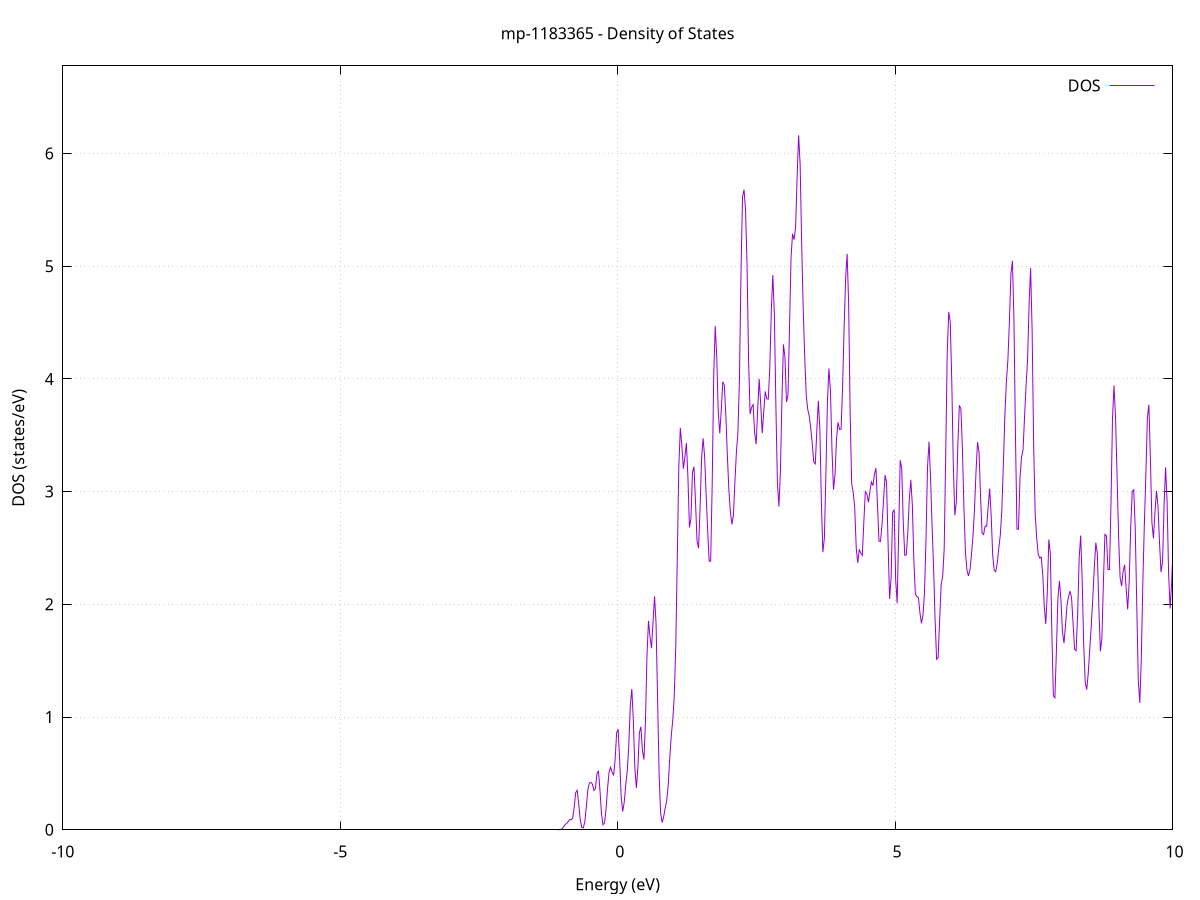 set title 'mp-1183365 - Density of States'
set xlabel 'Energy (eV)'
set ylabel 'DOS (states/eV)'
set grid
set xrange [-10:10]
set yrange [0:6.777]
set xzeroaxis lt -1
set terminal png size 800,600
set output 'mp-1183365_dos_gnuplot.png'
plot '-' using 1:2 with lines title 'DOS'
-40.712200 0.000000
-40.684900 0.000000
-40.657500 0.000000
-40.630200 0.000000
-40.602900 0.000000
-40.575600 0.000000
-40.548200 0.000000
-40.520900 0.000000
-40.493600 0.000000
-40.466200 0.000000
-40.438900 0.000000
-40.411600 0.000000
-40.384200 0.000000
-40.356900 0.000000
-40.329600 0.000000
-40.302300 0.000000
-40.274900 0.000000
-40.247600 0.000000
-40.220300 0.000000
-40.192900 0.000000
-40.165600 0.000000
-40.138300 0.000000
-40.110900 0.000000
-40.083600 0.000000
-40.056300 0.000000
-40.029000 0.000000
-40.001600 0.000000
-39.974300 0.000000
-39.947000 0.000000
-39.919600 0.000000
-39.892300 0.000000
-39.865000 0.000000
-39.837600 0.000000
-39.810300 0.000000
-39.783000 0.000000
-39.755700 0.000000
-39.728300 0.000000
-39.701000 0.000000
-39.673700 0.000000
-39.646300 0.000000
-39.619000 0.000000
-39.591700 0.000000
-39.564300 0.000000
-39.537000 0.000000
-39.509700 0.000000
-39.482400 0.000000
-39.455000 0.000000
-39.427700 0.000000
-39.400400 0.000000
-39.373000 0.000000
-39.345700 0.000000
-39.318400 0.000000
-39.291000 0.000000
-39.263700 0.000000
-39.236400 0.000000
-39.209100 0.000000
-39.181700 0.000000
-39.154400 0.000000
-39.127100 0.000000
-39.099700 0.000000
-39.072400 0.000000
-39.045100 0.000000
-39.017700 0.000000
-38.990400 0.000000
-38.963100 0.000000
-38.935800 0.000000
-38.908400 0.000000
-38.881100 0.000000
-38.853800 0.000000
-38.826400 0.000000
-38.799100 0.000000
-38.771800 0.000000
-38.744500 0.000000
-38.717100 0.000000
-38.689800 0.000000
-38.662500 0.000000
-38.635100 0.000000
-38.607800 0.000000
-38.580500 0.000000
-38.553100 0.000000
-38.525800 0.000000
-38.498500 0.000000
-38.471200 0.000000
-38.443800 0.000000
-38.416500 0.000000
-38.389200 0.000100
-38.361800 0.002600
-38.334500 0.043200
-38.307200 0.402100
-38.279800 2.110300
-38.252500 6.256400
-38.225200 10.495600
-38.197900 9.971900
-38.170500 5.365300
-38.143200 1.633100
-38.115900 0.280700
-38.088500 0.027200
-38.061200 0.001500
-38.033900 0.000000
-38.006500 0.000000
-37.979200 0.000000
-37.951900 0.000000
-37.924600 0.000000
-37.897200 0.000000
-37.869900 0.000000
-37.842600 0.000000
-37.815200 0.000000
-37.787900 0.000000
-37.760600 0.000000
-37.733200 0.000000
-37.705900 0.000000
-37.678600 0.000000
-37.651300 0.000000
-37.623900 0.000000
-37.596600 0.000000
-37.569300 0.000000
-37.541900 0.000000
-37.514600 0.000000
-37.487300 0.000000
-37.459900 0.000000
-37.432600 0.000000
-37.405300 0.000000
-37.378000 0.000000
-37.350600 0.000000
-37.323300 0.000000
-37.296000 0.000000
-37.268600 0.000000
-37.241300 0.000000
-37.214000 0.000000
-37.186600 0.000000
-37.159300 0.000000
-37.132000 0.000000
-37.104700 0.000000
-37.077300 0.000000
-37.050000 0.000000
-37.022700 0.000000
-36.995300 0.000000
-36.968000 0.000000
-36.940700 0.000000
-36.913400 0.000000
-36.886000 0.000000
-36.858700 0.000000
-36.831400 0.000000
-36.804000 0.000000
-36.776700 0.000000
-36.749400 0.000000
-36.722000 0.000000
-36.694700 0.000000
-36.667400 0.000000
-36.640100 0.000000
-36.612700 0.000000
-36.585400 0.000000
-36.558100 0.000000
-36.530700 0.000000
-36.503400 0.000000
-36.476100 0.000000
-36.448700 0.000000
-36.421400 0.000000
-36.394100 0.000000
-36.366800 0.000000
-36.339400 0.000000
-36.312100 0.000000
-36.284800 0.000000
-36.257400 0.000000
-36.230100 0.000000
-36.202800 0.000000
-36.175400 0.000000
-36.148100 0.000000
-36.120800 0.000000
-36.093500 0.000000
-36.066100 0.000000
-36.038800 0.000000
-36.011500 0.000000
-35.984100 0.000000
-35.956800 0.000000
-35.929500 0.000000
-35.902100 0.000000
-35.874800 0.000000
-35.847500 0.000000
-35.820200 0.000000
-35.792800 0.000000
-35.765500 0.000000
-35.738200 0.000000
-35.710800 0.000000
-35.683500 0.000000
-35.656200 0.000000
-35.628800 0.000000
-35.601500 0.000000
-35.574200 0.000000
-35.546900 0.000000
-35.519500 0.000000
-35.492200 0.000000
-35.464900 0.000000
-35.437500 0.000000
-35.410200 0.000000
-35.382900 0.000000
-35.355500 0.000000
-35.328200 0.000000
-35.300900 0.000000
-35.273600 0.000000
-35.246200 0.000000
-35.218900 0.000000
-35.191600 0.000000
-35.164200 0.000000
-35.136900 0.000000
-35.109600 0.000000
-35.082300 0.000000
-35.054900 0.000000
-35.027600 0.000000
-35.000300 0.000000
-34.972900 0.000000
-34.945600 0.000000
-34.918300 0.000000
-34.890900 0.000000
-34.863600 0.000000
-34.836300 0.000000
-34.809000 0.000000
-34.781600 0.000000
-34.754300 0.000000
-34.727000 0.000000
-34.699600 0.000000
-34.672300 0.000000
-34.645000 0.000000
-34.617600 0.000000
-34.590300 0.000000
-34.563000 0.000000
-34.535700 0.000000
-34.508300 0.000000
-34.481000 0.000000
-34.453700 0.000000
-34.426300 0.000000
-34.399000 0.000000
-34.371700 0.000000
-34.344300 0.000000
-34.317000 0.000000
-34.289700 0.000000
-34.262400 0.000000
-34.235000 0.000000
-34.207700 0.000000
-34.180400 0.000000
-34.153000 0.000000
-34.125700 0.000000
-34.098400 0.000000
-34.071000 0.000000
-34.043700 0.000000
-34.016400 0.000000
-33.989100 0.000000
-33.961700 0.000000
-33.934400 0.000000
-33.907100 0.000000
-33.879700 0.000000
-33.852400 0.000000
-33.825100 0.000000
-33.797700 0.000000
-33.770400 0.000000
-33.743100 0.000000
-33.715800 0.000000
-33.688400 0.000000
-33.661100 0.000000
-33.633800 0.000000
-33.606400 0.000000
-33.579100 0.000000
-33.551800 0.000000
-33.524400 0.000000
-33.497100 0.000000
-33.469800 0.000000
-33.442500 0.000000
-33.415100 0.000000
-33.387800 0.000000
-33.360500 0.000000
-33.333100 0.000000
-33.305800 0.000000
-33.278500 0.000000
-33.251200 0.000000
-33.223800 0.000000
-33.196500 0.000000
-33.169200 0.000000
-33.141800 0.000000
-33.114500 0.000000
-33.087200 0.000000
-33.059800 0.000000
-33.032500 0.000000
-33.005200 0.000000
-32.977900 0.000000
-32.950500 0.000000
-32.923200 0.000000
-32.895900 0.000000
-32.868500 0.000000
-32.841200 0.000000
-32.813900 0.000000
-32.786500 0.000000
-32.759200 0.000000
-32.731900 0.000000
-32.704600 0.000000
-32.677200 0.000000
-32.649900 0.000000
-32.622600 0.000000
-32.595200 0.000000
-32.567900 0.000000
-32.540600 0.000000
-32.513200 0.000000
-32.485900 0.000000
-32.458600 0.000000
-32.431300 0.000000
-32.403900 0.000000
-32.376600 0.000000
-32.349300 0.000000
-32.321900 0.000000
-32.294600 0.000000
-32.267300 0.000000
-32.239900 0.000000
-32.212600 0.000000
-32.185300 0.000000
-32.158000 0.000000
-32.130600 0.000000
-32.103300 0.000000
-32.076000 0.000000
-32.048600 0.000000
-32.021300 0.000000
-31.994000 0.000000
-31.966600 0.000000
-31.939300 0.000000
-31.912000 0.000000
-31.884700 0.000000
-31.857300 0.000000
-31.830000 0.000000
-31.802700 0.000000
-31.775300 0.000000
-31.748000 0.000000
-31.720700 0.000000
-31.693300 0.000000
-31.666000 0.000000
-31.638700 0.000000
-31.611400 0.000000
-31.584000 0.000000
-31.556700 0.000000
-31.529400 0.000000
-31.502000 0.000000
-31.474700 0.000000
-31.447400 0.000000
-31.420000 0.000000
-31.392700 0.000000
-31.365400 0.000000
-31.338100 0.000000
-31.310700 0.000000
-31.283400 0.000000
-31.256100 0.000000
-31.228700 0.000000
-31.201400 0.000000
-31.174100 0.000000
-31.146800 0.000000
-31.119400 0.000000
-31.092100 0.000000
-31.064800 0.000000
-31.037400 0.000000
-31.010100 0.000000
-30.982800 0.000000
-30.955400 0.000000
-30.928100 0.000000
-30.900800 0.000000
-30.873500 0.000000
-30.846100 0.000000
-30.818800 0.000000
-30.791500 0.000000
-30.764100 0.000000
-30.736800 0.000000
-30.709500 0.000000
-30.682100 0.000000
-30.654800 0.000000
-30.627500 0.000000
-30.600200 0.000000
-30.572800 0.000000
-30.545500 0.000000
-30.518200 0.000000
-30.490800 0.000000
-30.463500 0.000000
-30.436200 0.000000
-30.408800 0.000000
-30.381500 0.000000
-30.354200 0.000000
-30.326900 0.000000
-30.299500 0.000000
-30.272200 0.000000
-30.244900 0.000000
-30.217500 0.000000
-30.190200 0.000000
-30.162900 0.000000
-30.135500 0.000000
-30.108200 0.000000
-30.080900 0.000000
-30.053600 0.000000
-30.026200 0.000000
-29.998900 0.000000
-29.971600 0.000000
-29.944200 0.000000
-29.916900 0.000000
-29.889600 0.000000
-29.862200 0.000000
-29.834900 0.000000
-29.807600 0.000000
-29.780300 0.000000
-29.752900 0.000000
-29.725600 0.000000
-29.698300 0.000000
-29.670900 0.000000
-29.643600 0.000000
-29.616300 0.000000
-29.588900 0.000000
-29.561600 0.000000
-29.534300 0.000000
-29.507000 0.000000
-29.479600 0.000000
-29.452300 0.000000
-29.425000 0.000000
-29.397600 0.000000
-29.370300 0.000000
-29.343000 0.000000
-29.315700 0.000000
-29.288300 0.000000
-29.261000 0.000000
-29.233700 0.000000
-29.206300 0.000000
-29.179000 0.000000
-29.151700 0.000000
-29.124300 0.000000
-29.097000 0.000000
-29.069700 0.000000
-29.042400 0.000000
-29.015000 0.000000
-28.987700 0.000000
-28.960400 0.000000
-28.933000 0.000000
-28.905700 0.000000
-28.878400 0.000000
-28.851000 0.000000
-28.823700 0.000000
-28.796400 0.000000
-28.769100 0.000000
-28.741700 0.000000
-28.714400 0.000000
-28.687100 0.000000
-28.659700 0.000000
-28.632400 0.000000
-28.605100 0.000000
-28.577700 0.000000
-28.550400 0.000000
-28.523100 0.000000
-28.495800 0.000000
-28.468400 0.000000
-28.441100 0.000000
-28.413800 0.000000
-28.386400 0.000000
-28.359100 0.000000
-28.331800 0.000000
-28.304400 0.000000
-28.277100 0.000000
-28.249800 0.000000
-28.222500 0.000000
-28.195100 0.000000
-28.167800 0.000000
-28.140500 0.000000
-28.113100 0.000000
-28.085800 0.000000
-28.058500 0.000000
-28.031100 0.000000
-28.003800 0.000000
-27.976500 0.000000
-27.949200 0.000000
-27.921800 0.000000
-27.894500 0.000000
-27.867200 0.000000
-27.839800 0.000000
-27.812500 0.000000
-27.785200 0.000000
-27.757800 0.000000
-27.730500 0.000000
-27.703200 0.000000
-27.675900 0.000000
-27.648500 0.000000
-27.621200 0.000000
-27.593900 0.000000
-27.566500 0.000000
-27.539200 0.000000
-27.511900 0.000000
-27.484600 0.000000
-27.457200 0.000000
-27.429900 0.000000
-27.402600 0.000000
-27.375200 0.000000
-27.347900 0.000000
-27.320600 0.000000
-27.293200 0.000000
-27.265900 0.000000
-27.238600 0.000000
-27.211300 0.000000
-27.183900 0.000000
-27.156600 0.000000
-27.129300 0.000000
-27.101900 0.000000
-27.074600 0.000000
-27.047300 0.000000
-27.019900 0.000000
-26.992600 0.000000
-26.965300 0.000000
-26.938000 0.000000
-26.910600 0.000000
-26.883300 0.000000
-26.856000 0.000000
-26.828600 0.000000
-26.801300 0.000000
-26.774000 0.000000
-26.746600 0.000000
-26.719300 0.000000
-26.692000 0.000000
-26.664700 0.000000
-26.637300 0.000000
-26.610000 0.000000
-26.582700 0.000000
-26.555300 0.000000
-26.528000 0.000000
-26.500700 0.000000
-26.473300 0.000100
-26.446000 0.002200
-26.418700 0.033300
-26.391400 0.304300
-26.364000 1.693500
-26.336700 5.918300
-26.309400 13.705600
-26.282000 22.434500
-26.254700 26.667200
-26.227400 22.113300
-26.200000 11.963100
-26.172700 4.015700
-26.145400 0.813600
-26.118100 0.098000
-26.090700 0.007000
-26.063400 0.000300
-26.036100 0.000000
-26.008700 0.000000
-25.981400 0.000000
-25.954100 0.000000
-25.926700 0.000000
-25.899400 0.000000
-25.872100 0.000000
-25.844800 0.000000
-25.817400 0.000000
-25.790100 0.000000
-25.762800 0.000000
-25.735400 0.000000
-25.708100 0.000000
-25.680800 0.000000
-25.653500 0.000000
-25.626100 0.000000
-25.598800 0.000000
-25.571500 0.000000
-25.544100 0.000000
-25.516800 0.000000
-25.489500 0.000000
-25.462100 0.000000
-25.434800 0.000000
-25.407500 0.000000
-25.380200 0.000000
-25.352800 0.000000
-25.325500 0.000000
-25.298200 0.000000
-25.270800 0.000000
-25.243500 0.000000
-25.216200 0.000000
-25.188800 0.000000
-25.161500 0.000000
-25.134200 0.000000
-25.106900 0.000000
-25.079500 0.000000
-25.052200 0.000000
-25.024900 0.000000
-24.997500 0.000000
-24.970200 0.000000
-24.942900 0.000000
-24.915500 0.000000
-24.888200 0.000000
-24.860900 0.000000
-24.833600 0.000000
-24.806200 0.000000
-24.778900 0.000000
-24.751600 0.000000
-24.724200 0.000000
-24.696900 0.000000
-24.669600 0.000000
-24.642200 0.000000
-24.614900 0.000000
-24.587600 0.000000
-24.560300 0.000000
-24.532900 0.000000
-24.505600 0.000000
-24.478300 0.000000
-24.450900 0.000000
-24.423600 0.000000
-24.396300 0.000000
-24.368900 0.000000
-24.341600 0.000000
-24.314300 0.000000
-24.287000 0.000000
-24.259600 0.000000
-24.232300 0.000000
-24.205000 0.000000
-24.177600 0.000000
-24.150300 0.000000
-24.123000 0.000000
-24.095600 0.000000
-24.068300 0.000000
-24.041000 0.000000
-24.013700 0.000000
-23.986300 0.000000
-23.959000 0.000000
-23.931700 0.000000
-23.904300 0.000000
-23.877000 0.000000
-23.849700 0.000000
-23.822400 0.000000
-23.795000 0.000000
-23.767700 0.000000
-23.740400 0.000000
-23.713000 0.000000
-23.685700 0.000000
-23.658400 0.000000
-23.631000 0.000000
-23.603700 0.000000
-23.576400 0.000000
-23.549100 0.000000
-23.521700 0.000000
-23.494400 0.000000
-23.467100 0.000000
-23.439700 0.000000
-23.412400 0.000000
-23.385100 0.000000
-23.357700 0.000000
-23.330400 0.000000
-23.303100 0.000000
-23.275800 0.000000
-23.248400 0.000000
-23.221100 0.000000
-23.193800 0.000000
-23.166400 0.000000
-23.139100 0.000000
-23.111800 0.000000
-23.084400 0.000000
-23.057100 0.000000
-23.029800 0.000000
-23.002500 0.000000
-22.975100 0.000000
-22.947800 0.000000
-22.920500 0.000000
-22.893100 0.000000
-22.865800 0.000000
-22.838500 0.000000
-22.811100 0.000000
-22.783800 0.000000
-22.756500 0.000000
-22.729200 0.000000
-22.701800 0.000000
-22.674500 0.000000
-22.647200 0.000000
-22.619800 0.000000
-22.592500 0.000000
-22.565200 0.000000
-22.537800 0.000000
-22.510500 0.000000
-22.483200 0.000000
-22.455900 0.000000
-22.428500 0.000000
-22.401200 0.000000
-22.373900 0.000000
-22.346500 0.000000
-22.319200 0.000000
-22.291900 0.000000
-22.264500 0.000000
-22.237200 0.000000
-22.209900 0.000000
-22.182600 0.000000
-22.155200 0.000000
-22.127900 0.000000
-22.100600 0.000000
-22.073200 0.000000
-22.045900 0.000000
-22.018600 0.000000
-21.991300 0.000000
-21.963900 0.000000
-21.936600 0.000000
-21.909300 0.000000
-21.881900 0.000000
-21.854600 0.000000
-21.827300 0.000000
-21.799900 0.000000
-21.772600 0.000000
-21.745300 0.000000
-21.718000 0.000000
-21.690600 0.000000
-21.663300 0.000000
-21.636000 0.000000
-21.608600 0.000000
-21.581300 0.000000
-21.554000 0.000000
-21.526600 0.000000
-21.499300 0.000000
-21.472000 0.000000
-21.444700 0.000000
-21.417300 0.000000
-21.390000 0.000000
-21.362700 0.000000
-21.335300 0.000000
-21.308000 0.000000
-21.280700 0.000000
-21.253300 0.000000
-21.226000 0.000000
-21.198700 0.000000
-21.171400 0.000000
-21.144000 0.000000
-21.116700 0.000000
-21.089400 0.000000
-21.062000 0.000000
-21.034700 0.000000
-21.007400 0.000000
-20.980000 0.000000
-20.952700 0.000000
-20.925400 0.000000
-20.898100 0.000000
-20.870700 0.000000
-20.843400 0.000000
-20.816100 0.000000
-20.788700 0.000000
-20.761400 0.000000
-20.734100 0.000000
-20.706700 0.000000
-20.679400 0.000000
-20.652100 0.000000
-20.624800 0.000000
-20.597400 0.000000
-20.570100 0.000000
-20.542800 0.000000
-20.515400 0.000000
-20.488100 0.000000
-20.460800 0.000000
-20.433400 0.000000
-20.406100 0.000000
-20.378800 0.000000
-20.351500 0.000000
-20.324100 0.000000
-20.296800 0.000000
-20.269500 0.000000
-20.242100 0.000000
-20.214800 0.000000
-20.187500 0.000000
-20.160100 0.000000
-20.132800 0.000000
-20.105500 0.000000
-20.078200 0.000000
-20.050800 0.000000
-20.023500 0.000000
-19.996200 0.000000
-19.968800 0.000000
-19.941500 0.000000
-19.914200 0.000000
-19.886900 0.000000
-19.859500 0.000000
-19.832200 0.000000
-19.804900 0.000000
-19.777500 0.000000
-19.750200 0.000000
-19.722900 0.000000
-19.695500 0.000000
-19.668200 0.000000
-19.640900 0.000000
-19.613600 0.000000
-19.586200 0.000000
-19.558900 0.000000
-19.531600 0.000000
-19.504200 0.000000
-19.476900 0.000000
-19.449600 0.000000
-19.422200 0.000000
-19.394900 0.000000
-19.367600 0.000000
-19.340300 0.000000
-19.312900 0.000000
-19.285600 0.000000
-19.258300 0.000000
-19.230900 0.000000
-19.203600 0.000000
-19.176300 0.000000
-19.148900 0.000000
-19.121600 0.000000
-19.094300 0.000000
-19.067000 0.000000
-19.039600 0.000000
-19.012300 0.000000
-18.985000 0.000000
-18.957600 0.000000
-18.930300 0.000000
-18.903000 0.000000
-18.875600 0.000000
-18.848300 0.000000
-18.821000 0.000000
-18.793700 0.000000
-18.766300 0.000000
-18.739000 0.000000
-18.711700 0.000800
-18.684300 0.020400
-18.657000 0.280300
-18.629700 2.172200
-18.602300 9.499900
-18.575000 23.499200
-18.547700 32.925800
-18.520400 26.146900
-18.493000 11.763400
-18.465700 2.994300
-18.438400 0.430400
-18.411000 0.034800
-18.383700 0.001600
-18.356400 0.000000
-18.329000 0.000000
-18.301700 0.000000
-18.274400 0.000000
-18.247100 0.000000
-18.219700 0.000000
-18.192400 0.000000
-18.165100 0.000000
-18.137700 0.000000
-18.110400 0.000000
-18.083100 0.000000
-18.055800 0.000000
-18.028400 0.000000
-18.001100 0.000000
-17.973800 0.000000
-17.946400 0.000000
-17.919100 0.000000
-17.891800 0.000000
-17.864400 0.000000
-17.837100 0.000000
-17.809800 0.000000
-17.782500 0.000000
-17.755100 0.000000
-17.727800 0.000000
-17.700500 0.000000
-17.673100 0.000000
-17.645800 0.000000
-17.618500 0.000000
-17.591100 0.000000
-17.563800 0.000000
-17.536500 0.000000
-17.509200 0.000000
-17.481800 0.000000
-17.454500 0.000000
-17.427200 0.000000
-17.399800 0.000000
-17.372500 0.000000
-17.345200 0.000000
-17.317800 0.000000
-17.290500 0.000000
-17.263200 0.000000
-17.235900 0.000000
-17.208500 0.000000
-17.181200 0.000000
-17.153900 0.000000
-17.126500 0.000000
-17.099200 0.000000
-17.071900 0.000000
-17.044500 0.000000
-17.017200 0.000000
-16.989900 0.000000
-16.962600 0.000000
-16.935200 0.000000
-16.907900 0.000000
-16.880600 0.000000
-16.853200 0.000000
-16.825900 0.000000
-16.798600 0.000000
-16.771200 0.000000
-16.743900 0.000000
-16.716600 0.000000
-16.689300 0.000000
-16.661900 0.000000
-16.634600 0.000000
-16.607300 0.000000
-16.579900 0.000000
-16.552600 0.000000
-16.525300 0.000000
-16.497900 0.000000
-16.470600 0.000000
-16.443300 0.000000
-16.416000 0.000000
-16.388600 0.000000
-16.361300 0.000000
-16.334000 0.000000
-16.306600 0.000000
-16.279300 0.000000
-16.252000 0.000000
-16.224700 0.000000
-16.197300 0.000000
-16.170000 0.000000
-16.142700 0.000000
-16.115300 0.000000
-16.088000 0.000000
-16.060700 0.000000
-16.033300 0.000000
-16.006000 0.000000
-15.978700 0.000000
-15.951400 0.000000
-15.924000 0.000000
-15.896700 0.000000
-15.869400 0.000000
-15.842000 0.000000
-15.814700 0.000000
-15.787400 0.000000
-15.760000 0.000000
-15.732700 0.000000
-15.705400 0.000000
-15.678100 0.000000
-15.650700 0.000000
-15.623400 0.000000
-15.596100 0.000000
-15.568700 0.000000
-15.541400 0.000000
-15.514100 0.000000
-15.486700 0.000000
-15.459400 0.000000
-15.432100 0.000000
-15.404800 0.000000
-15.377400 0.000000
-15.350100 0.000000
-15.322800 0.000000
-15.295400 0.000000
-15.268100 0.000000
-15.240800 0.000000
-15.213400 0.000000
-15.186100 0.000000
-15.158800 0.000000
-15.131500 0.000000
-15.104100 0.000000
-15.076800 0.000000
-15.049500 0.000000
-15.022100 0.000000
-14.994800 0.000000
-14.967500 0.000000
-14.940100 0.000000
-14.912800 0.000000
-14.885500 0.000000
-14.858200 0.000000
-14.830800 0.000000
-14.803500 0.000000
-14.776200 0.000000
-14.748800 0.000000
-14.721500 0.000000
-14.694200 0.000000
-14.666800 0.000000
-14.639500 0.000000
-14.612200 0.000000
-14.584900 0.000000
-14.557500 0.000000
-14.530200 0.000000
-14.502900 0.000000
-14.475500 0.000000
-14.448200 0.000000
-14.420900 0.000000
-14.393600 0.000000
-14.366200 0.000000
-14.338900 0.000000
-14.311600 0.000000
-14.284200 0.000000
-14.256900 0.000000
-14.229600 0.000000
-14.202200 0.000000
-14.174900 0.000000
-14.147600 0.000000
-14.120300 0.000000
-14.092900 0.000000
-14.065600 0.000000
-14.038300 0.000000
-14.010900 0.000000
-13.983600 0.000000
-13.956300 0.000000
-13.928900 0.000000
-13.901600 0.000000
-13.874300 0.000000
-13.847000 0.000000
-13.819600 0.000000
-13.792300 0.000000
-13.765000 0.000000
-13.737600 0.000000
-13.710300 0.000000
-13.683000 0.000000
-13.655600 0.000000
-13.628300 0.000000
-13.601000 0.000000
-13.573700 0.000000
-13.546300 0.000000
-13.519000 0.000000
-13.491700 0.000000
-13.464300 0.000000
-13.437000 0.000000
-13.409700 0.000000
-13.382300 0.000000
-13.355000 0.000000
-13.327700 0.000000
-13.300400 0.000000
-13.273000 0.000000
-13.245700 0.000000
-13.218400 0.000000
-13.191000 0.000000
-13.163700 0.000000
-13.136400 0.000000
-13.109000 0.000000
-13.081700 0.000000
-13.054400 0.000000
-13.027100 0.000000
-12.999700 0.000000
-12.972400 0.000000
-12.945100 0.000000
-12.917700 0.000000
-12.890400 0.000000
-12.863100 0.000000
-12.835700 0.000000
-12.808400 0.000000
-12.781100 0.000000
-12.753800 0.000000
-12.726400 0.000000
-12.699100 0.000000
-12.671800 0.000000
-12.644400 0.000000
-12.617100 0.000000
-12.589800 0.000000
-12.562500 0.000000
-12.535100 0.000000
-12.507800 0.000000
-12.480500 0.000000
-12.453100 0.000000
-12.425800 0.000000
-12.398500 0.000000
-12.371100 0.000000
-12.343800 0.000000
-12.316500 0.000000
-12.289200 0.000000
-12.261800 0.000000
-12.234500 0.000000
-12.207200 0.000000
-12.179800 0.000000
-12.152500 0.000000
-12.125200 0.000000
-12.097800 0.000700
-12.070500 0.009800
-12.043200 0.076600
-12.015900 0.366900
-11.988500 1.119100
-11.961200 2.345900
-11.933900 3.789300
-11.906500 5.322300
-11.879200 7.014700
-11.851900 8.780500
-11.824500 10.353700
-11.797200 11.740300
-11.769900 13.194200
-11.742600 14.501900
-11.715200 14.471600
-11.687900 12.532600
-11.660600 10.549300
-11.633200 10.432700
-11.605900 11.617000
-11.578600 13.021800
-11.551200 14.447000
-11.523900 15.430800
-11.496600 15.802300
-11.469300 16.422000
-11.441900 17.849200
-11.414600 20.076400
-11.387300 22.507500
-11.359900 22.622900
-11.332600 17.889800
-11.305300 10.096600
-11.277900 3.827600
-11.250600 0.938000
-11.223300 0.144600
-11.196000 0.013700
-11.168600 0.000800
-11.141300 0.000000
-11.114000 0.000000
-11.086600 0.000000
-11.059300 0.000000
-11.032000 0.000000
-11.004600 0.000000
-10.977300 0.000000
-10.950000 0.000000
-10.922700 0.000000
-10.895300 0.000000
-10.868000 0.000000
-10.840700 0.000000
-10.813300 0.000000
-10.786000 0.000000
-10.758700 0.000000
-10.731400 0.000000
-10.704000 0.000000
-10.676700 0.000000
-10.649400 0.000000
-10.622000 0.000000
-10.594700 0.000000
-10.567400 0.000000
-10.540000 0.000000
-10.512700 0.000000
-10.485400 0.000000
-10.458100 0.000000
-10.430700 0.000000
-10.403400 0.000000
-10.376100 0.000000
-10.348700 0.000000
-10.321400 0.000000
-10.294100 0.000000
-10.266700 0.000000
-10.239400 0.000000
-10.212100 0.000000
-10.184800 0.000000
-10.157400 0.000000
-10.130100 0.000000
-10.102800 0.000000
-10.075400 0.000000
-10.048100 0.000000
-10.020800 0.000000
-9.993400 0.000000
-9.966100 0.000000
-9.938800 0.000000
-9.911500 0.000000
-9.884100 0.000000
-9.856800 0.000000
-9.829500 0.000000
-9.802100 0.000000
-9.774800 0.000000
-9.747500 0.000000
-9.720100 0.000000
-9.692800 0.000000
-9.665500 0.000000
-9.638200 0.000000
-9.610800 0.000000
-9.583500 0.000000
-9.556200 0.000000
-9.528800 0.000000
-9.501500 0.000000
-9.474200 0.000000
-9.446800 0.000000
-9.419500 0.000000
-9.392200 0.000000
-9.364900 0.000000
-9.337500 0.000000
-9.310200 0.000000
-9.282900 0.000000
-9.255500 0.000000
-9.228200 0.000000
-9.200900 0.000000
-9.173500 0.000000
-9.146200 0.000000
-9.118900 0.000000
-9.091600 0.000000
-9.064200 0.000000
-9.036900 0.000000
-9.009600 0.000000
-8.982200 0.000000
-8.954900 0.000000
-8.927600 0.000000
-8.900200 0.000000
-8.872900 0.000000
-8.845600 0.000000
-8.818300 0.000000
-8.790900 0.000000
-8.763600 0.000000
-8.736300 0.000000
-8.708900 0.000000
-8.681600 0.000000
-8.654300 0.000000
-8.627000 0.000000
-8.599600 0.000000
-8.572300 0.000000
-8.545000 0.000000
-8.517600 0.000000
-8.490300 0.000000
-8.463000 0.000000
-8.435600 0.000000
-8.408300 0.000000
-8.381000 0.000000
-8.353700 0.000000
-8.326300 0.000000
-8.299000 0.000000
-8.271700 0.000000
-8.244300 0.000000
-8.217000 0.000000
-8.189700 0.000000
-8.162300 0.000000
-8.135000 0.000000
-8.107700 0.000000
-8.080400 0.000000
-8.053000 0.000000
-8.025700 0.000000
-7.998400 0.000000
-7.971000 0.000000
-7.943700 0.000000
-7.916400 0.000000
-7.889000 0.000000
-7.861700 0.000000
-7.834400 0.000000
-7.807100 0.000000
-7.779700 0.000000
-7.752400 0.000000
-7.725100 0.000000
-7.697700 0.000000
-7.670400 0.000000
-7.643100 0.000000
-7.615700 0.000000
-7.588400 0.000000
-7.561100 0.000000
-7.533800 0.000000
-7.506400 0.000000
-7.479100 0.000000
-7.451800 0.000000
-7.424400 0.000000
-7.397100 0.000000
-7.369800 0.000000
-7.342400 0.000000
-7.315100 0.000000
-7.287800 0.000000
-7.260500 0.000000
-7.233100 0.000000
-7.205800 0.000000
-7.178500 0.000000
-7.151100 0.000000
-7.123800 0.000000
-7.096500 0.000000
-7.069100 0.000000
-7.041800 0.000000
-7.014500 0.000000
-6.987200 0.000000
-6.959800 0.000000
-6.932500 0.000000
-6.905200 0.000000
-6.877800 0.000000
-6.850500 0.000000
-6.823200 0.000000
-6.795900 0.000000
-6.768500 0.000000
-6.741200 0.000000
-6.713900 0.000000
-6.686500 0.000000
-6.659200 0.000000
-6.631900 0.000000
-6.604500 0.000000
-6.577200 0.000000
-6.549900 0.000000
-6.522600 0.000000
-6.495200 0.000000
-6.467900 0.000000
-6.440600 0.000000
-6.413200 0.000000
-6.385900 0.000000
-6.358600 0.000000
-6.331200 0.000000
-6.303900 0.000000
-6.276600 0.000000
-6.249300 0.000000
-6.221900 0.000000
-6.194600 0.000000
-6.167300 0.000000
-6.139900 0.000000
-6.112600 0.000000
-6.085300 0.000000
-6.057900 0.000000
-6.030600 0.000000
-6.003300 0.000000
-5.976000 0.000000
-5.948600 0.000000
-5.921300 0.000000
-5.894000 0.000000
-5.866600 0.000000
-5.839300 0.000000
-5.812000 0.000000
-5.784600 0.000000
-5.757300 0.000000
-5.730000 0.000000
-5.702700 0.000000
-5.675300 0.000000
-5.648000 0.000000
-5.620700 0.000000
-5.593300 0.000000
-5.566000 0.000000
-5.538700 0.000000
-5.511300 0.000000
-5.484000 0.000000
-5.456700 0.000000
-5.429400 0.000000
-5.402000 0.000000
-5.374700 0.000000
-5.347400 0.000000
-5.320000 0.000000
-5.292700 0.000000
-5.265400 0.000000
-5.238000 0.000000
-5.210700 0.000000
-5.183400 0.000000
-5.156100 0.000000
-5.128700 0.000000
-5.101400 0.000000
-5.074100 0.000000
-5.046700 0.000000
-5.019400 0.000000
-4.992100 0.000000
-4.964800 0.000000
-4.937400 0.000000
-4.910100 0.000000
-4.882800 0.000000
-4.855400 0.000000
-4.828100 0.000000
-4.800800 0.000000
-4.773400 0.000000
-4.746100 0.000000
-4.718800 0.000000
-4.691500 0.000000
-4.664100 0.000000
-4.636800 0.000000
-4.609500 0.000000
-4.582100 0.000000
-4.554800 0.000000
-4.527500 0.000000
-4.500100 0.000000
-4.472800 0.000000
-4.445500 0.000000
-4.418200 0.000000
-4.390800 0.000000
-4.363500 0.000000
-4.336200 0.000000
-4.308800 0.000000
-4.281500 0.000000
-4.254200 0.000000
-4.226800 0.000000
-4.199500 0.000000
-4.172200 0.000000
-4.144900 0.000000
-4.117500 0.000000
-4.090200 0.000000
-4.062900 0.000000
-4.035500 0.000000
-4.008200 0.000000
-3.980900 0.000000
-3.953500 0.000000
-3.926200 0.000000
-3.898900 0.000000
-3.871600 0.000000
-3.844200 0.000000
-3.816900 0.000000
-3.789600 0.000000
-3.762200 0.000000
-3.734900 0.000000
-3.707600 0.000000
-3.680200 0.000000
-3.652900 0.000000
-3.625600 0.000000
-3.598300 0.000000
-3.570900 0.000000
-3.543600 0.000000
-3.516300 0.000000
-3.488900 0.000000
-3.461600 0.000000
-3.434300 0.000000
-3.406900 0.000000
-3.379600 0.000000
-3.352300 0.000000
-3.325000 0.000000
-3.297600 0.000000
-3.270300 0.000000
-3.243000 0.000000
-3.215600 0.000000
-3.188300 0.000000
-3.161000 0.000000
-3.133700 0.000000
-3.106300 0.000000
-3.079000 0.000000
-3.051700 0.000000
-3.024300 0.000000
-2.997000 0.000000
-2.969700 0.000000
-2.942300 0.000000
-2.915000 0.000000
-2.887700 0.000000
-2.860400 0.000000
-2.833000 0.000000
-2.805700 0.000000
-2.778400 0.000000
-2.751000 0.000000
-2.723700 0.000000
-2.696400 0.000000
-2.669000 0.000000
-2.641700 0.000000
-2.614400 0.000000
-2.587100 0.000000
-2.559700 0.000000
-2.532400 0.000000
-2.505100 0.000000
-2.477700 0.000000
-2.450400 0.000000
-2.423100 0.000000
-2.395700 0.000000
-2.368400 0.000000
-2.341100 0.000000
-2.313800 0.000000
-2.286400 0.000000
-2.259100 0.000000
-2.231800 0.000000
-2.204400 0.000000
-2.177100 0.000000
-2.149800 0.000000
-2.122400 0.000000
-2.095100 0.000000
-2.067800 0.000000
-2.040500 0.000000
-2.013100 0.000000
-1.985800 0.000000
-1.958500 0.000000
-1.931100 0.000000
-1.903800 0.000000
-1.876500 0.000000
-1.849100 0.000000
-1.821800 0.000000
-1.794500 0.000000
-1.767200 0.000000
-1.739800 0.000000
-1.712500 0.000000
-1.685200 0.000000
-1.657800 0.000000
-1.630500 0.000000
-1.603200 0.000000
-1.575800 0.000000
-1.548500 0.000000
-1.521200 0.000000
-1.493900 0.000000
-1.466500 0.000000
-1.439200 0.000000
-1.411900 0.000000
-1.384500 0.000000
-1.357200 0.000000
-1.329900 0.000000
-1.302600 0.000000
-1.275200 0.000000
-1.247900 0.000000
-1.220600 0.000000
-1.193200 0.000000
-1.165900 0.000000
-1.138600 0.000000
-1.111200 0.000000
-1.083900 0.000000
-1.056600 0.000200
-1.029300 0.001900
-1.001900 0.009400
-0.974600 0.026700
-0.947300 0.045500
-0.919900 0.056300
-0.892600 0.071700
-0.865300 0.090700
-0.837900 0.089600
-0.810600 0.103200
-0.783300 0.198000
-0.756000 0.329400
-0.728600 0.350800
-0.701300 0.228500
-0.674000 0.089600
-0.646600 0.022300
-0.619300 0.016600
-0.592000 0.069800
-0.564600 0.202000
-0.537300 0.351800
-0.510000 0.414200
-0.482700 0.420100
-0.455300 0.406200
-0.428000 0.349500
-0.400700 0.364500
-0.373300 0.494700
-0.346000 0.525100
-0.318700 0.350500
-0.291300 0.142700
-0.264000 0.044300
-0.236700 0.060200
-0.209400 0.180800
-0.182000 0.365600
-0.154700 0.510100
-0.127400 0.555100
-0.100000 0.511200
-0.072700 0.482000
-0.045400 0.623900
-0.018000 0.860600
0.009300 0.891500
0.036600 0.615600
0.063900 0.288200
0.091300 0.161900
0.118600 0.245600
0.145900 0.397900
0.173300 0.524500
0.200600 0.746000
0.227900 1.099700
0.255300 1.249000
0.282600 0.971700
0.309900 0.548700
0.337200 0.370800
0.364600 0.551500
0.391900 0.861100
0.419200 0.913900
0.446600 0.704000
0.473900 0.623500
0.501200 0.954900
0.528500 1.542700
0.555900 1.853600
0.583200 1.713700
0.610500 1.610800
0.637900 1.845900
0.665200 2.070100
0.692500 1.829600
0.719900 1.158300
0.747200 0.496600
0.774500 0.145000
0.801800 0.063600
0.829200 0.114200
0.856500 0.190800
0.883800 0.255600
0.911200 0.394300
0.938500 0.630500
0.965800 0.831100
0.993200 0.972400
1.020500 1.184400
1.047800 1.633700
1.075100 2.418000
1.102500 3.225700
1.129800 3.565900
1.157100 3.407300
1.184500 3.203300
1.211800 3.305800
1.239100 3.430800
1.266500 3.129500
1.293800 2.681600
1.321100 2.762600
1.348400 3.167700
1.375800 3.221600
1.403100 2.913100
1.430400 2.565000
1.457800 2.498100
1.485100 2.845100
1.512400 3.291900
1.539800 3.473000
1.567100 3.316100
1.594400 2.981100
1.621700 2.665000
1.649100 2.383700
1.676400 2.383000
1.703700 3.053600
1.731100 4.022100
1.758400 4.468800
1.785700 4.203600
1.813100 3.705000
1.840400 3.517300
1.867700 3.727300
1.895000 3.974400
1.922400 3.944700
1.949700 3.680600
1.977000 3.326400
2.004400 3.016600
2.031700 2.822400
2.059000 2.709800
2.086400 2.791400
2.113700 3.090700
2.141000 3.354700
2.168300 3.528000
2.195700 4.008700
2.223000 4.933600
2.250300 5.614700
2.277700 5.678600
2.305000 5.500500
2.332300 5.005700
2.359700 4.175000
2.387000 3.688200
2.414300 3.747900
2.441600 3.771700
2.469000 3.521300
2.496300 3.421200
2.523600 3.727400
2.551000 3.999300
2.578300 3.774900
2.605600 3.518700
2.632900 3.703900
2.660300 3.889300
2.687600 3.822700
2.714900 3.821300
2.742300 4.099000
2.769600 4.609800
2.796900 4.921700
2.824300 4.576900
2.851600 3.774900
2.878900 3.085800
2.906200 2.867000
2.933600 3.181600
2.960900 3.820300
2.988200 4.305500
3.015600 4.191800
3.042900 3.795200
3.070200 3.856700
3.097600 4.459200
3.124900 5.074300
3.152200 5.287100
3.179500 5.235200
3.206900 5.342900
3.234200 5.782700
3.261500 6.161000
3.288900 5.906300
3.316200 5.209100
3.343500 4.639600
3.370900 4.204900
3.398200 3.859100
3.425500 3.730800
3.452800 3.671300
3.480200 3.561200
3.507500 3.425300
3.534800 3.262600
3.562200 3.246700
3.589500 3.538800
3.616800 3.806200
3.644200 3.563400
3.671500 2.913500
3.698800 2.462700
3.726100 2.587600
3.753500 3.156900
3.780800 3.795600
3.808100 4.092400
3.835500 3.891400
3.862800 3.373500
3.890100 3.017500
3.917500 3.147700
3.944800 3.466600
3.972100 3.614200
3.999400 3.551100
4.026800 3.553400
4.054100 3.923300
4.081400 4.452800
4.108800 4.888400
4.136100 5.109600
4.163400 4.665100
4.190800 3.685600
4.218100 3.068600
4.245400 2.995500
4.272700 2.859800
4.300100 2.498300
4.327400 2.366600
4.354700 2.487400
4.382100 2.454900
4.409400 2.434500
4.436700 2.727400
4.464000 3.000500
4.491400 2.980300
4.518700 2.905000
4.546000 2.999200
4.573400 3.085800
4.600700 3.053700
4.628000 3.153600
4.655400 3.207900
4.682700 2.883000
4.710000 2.559700
4.737300 2.558400
4.764700 2.709700
4.792000 2.919500
4.819300 3.146300
4.846700 3.078500
4.874000 2.539000
4.901300 2.049300
4.928700 2.238100
4.956000 2.816200
4.983300 2.840800
5.010600 2.220700
5.038000 2.009200
5.065300 2.645300
5.092600 3.278300
5.120000 3.207100
5.147300 2.731400
5.174600 2.434500
5.202000 2.440300
5.229300 2.630900
5.256600 2.930900
5.283900 3.104900
5.311300 2.880300
5.338600 2.392200
5.365900 2.088900
5.393300 2.069500
5.420600 2.060800
5.447900 1.927000
5.475300 1.831800
5.502600 1.902500
5.529900 2.100500
5.557200 2.569300
5.584600 3.213000
5.611900 3.443000
5.639200 3.125200
5.666600 2.706000
5.693900 2.325500
5.721200 1.865100
5.748600 1.512500
5.775900 1.526600
5.803200 1.859600
5.830500 2.173700
5.857900 2.248400
5.885200 2.489600
5.912500 3.328000
5.939900 4.226500
5.967200 4.594800
5.994500 4.506300
6.021900 3.980200
6.049200 3.244600
6.076500 2.790400
6.103800 2.907200
6.131200 3.416700
6.158500 3.765800
6.185800 3.735300
6.213200 3.390400
6.240500 2.865900
6.267800 2.468300
6.295100 2.304200
6.322500 2.252300
6.349800 2.304700
6.377100 2.440300
6.404500 2.607000
6.431800 2.847600
6.459100 3.179200
6.486500 3.439300
6.513800 3.345600
6.541100 2.947200
6.568400 2.632400
6.595800 2.619500
6.623100 2.693800
6.650400 2.692900
6.677800 2.863700
6.705100 3.026600
6.732400 2.782600
6.759800 2.431300
6.787100 2.301600
6.814400 2.289300
6.841700 2.364800
6.869100 2.497400
6.896400 2.612300
6.923700 2.829200
6.951100 3.227500
6.978400 3.673300
7.005700 3.971100
7.033100 4.165800
7.060400 4.500900
7.087700 4.930500
7.115000 5.046500
7.142400 4.528200
7.169700 3.501800
7.197000 2.667200
7.224400 2.667100
7.251700 3.123400
7.279000 3.306200
7.306400 3.369500
7.333700 3.664600
7.361000 3.942100
7.388300 4.172800
7.415700 4.666700
7.443000 4.982700
7.470300 4.422200
7.497700 3.415500
7.525000 2.805500
7.552300 2.590600
7.579700 2.447100
7.607000 2.409700
7.634300 2.419800
7.661600 2.263000
7.689000 1.983700
7.716300 1.825300
7.743600 2.105200
7.771000 2.574700
7.798300 2.452900
7.825600 1.746400
7.853000 1.189100
7.880300 1.170900
7.907600 1.586300
7.934900 2.053800
7.962300 2.209000
7.989600 2.034500
8.016900 1.756300
8.044300 1.656000
8.071600 1.813100
8.098900 1.990900
8.126200 2.068800
8.153600 2.117600
8.180900 2.059300
8.208200 1.830900
8.235600 1.601000
8.262900 1.588600
8.290200 1.904700
8.317600 2.406400
8.344900 2.610200
8.372200 2.218900
8.399500 1.641800
8.426900 1.308500
8.454200 1.243800
8.481500 1.387300
8.508900 1.604000
8.536200 1.812200
8.563500 2.053800
8.590900 2.328400
8.618200 2.546900
8.645500 2.450100
8.672800 1.971700
8.700200 1.583300
8.727500 1.699300
8.754800 2.196600
8.782200 2.620100
8.809500 2.605800
8.836800 2.309300
8.864200 2.308900
8.891500 2.895300
8.918800 3.651100
8.946100 3.941600
8.973500 3.655400
9.000800 3.142000
9.028100 2.611000
9.055500 2.237100
9.082800 2.162200
9.110100 2.290800
9.137500 2.350700
9.164800 2.140500
9.192100 1.956200
9.219400 2.198700
9.246800 2.677800
9.274100 3.000500
9.301400 3.016800
9.328800 2.668100
9.356100 1.991600
9.383400 1.326300
9.410800 1.125500
9.438100 1.523500
9.465400 2.193300
9.492700 2.710300
9.520100 3.150500
9.547400 3.654200
9.574700 3.770600
9.602100 3.282900
9.629400 2.725100
9.656700 2.585300
9.684100 2.815800
9.711400 3.006600
9.738700 2.870300
9.766000 2.545600
9.793400 2.285400
9.820700 2.380100
9.848000 2.874700
9.875400 3.215100
9.902700 2.914600
9.930000 2.269400
9.957300 1.963500
9.984700 2.189000
10.012000 2.538000
10.039300 2.569400
10.066700 2.314300
10.094000 1.996300
10.121300 1.742300
10.148700 1.751200
10.176000 2.059700
10.203300 2.397300
10.230600 2.570000
10.258000 2.643800
10.285300 2.775500
10.312600 3.050800
10.340000 3.195500
10.367300 2.943900
10.394600 2.626900
10.422000 2.559000
10.449300 2.495100
10.476600 2.264000
10.503900 2.295300
10.531300 3.023400
10.558600 4.044900
10.585900 4.360700
10.613300 3.766000
10.640600 3.130700
10.667900 2.924800
10.695300 2.893000
10.722600 2.971100
10.749900 3.212100
10.777200 3.176100
10.804600 2.703200
10.831900 2.432400
10.859200 2.552900
10.886600 2.635200
10.913900 2.731400
10.941200 3.040800
10.968600 3.221100
10.995900 3.077600
11.023200 2.778300
11.050500 2.269100
11.077900 1.640800
11.105200 1.368500
11.132500 1.621300
11.159900 2.019600
11.187200 2.283900
11.214500 2.551100
11.241900 2.762700
11.269200 2.564500
11.296500 1.835100
11.323800 0.946000
11.351200 0.421900
11.378500 0.376600
11.405800 0.505900
11.433200 0.517200
11.460500 0.397300
11.487800 0.246300
11.515200 0.114800
11.542500 0.035100
11.569800 0.006400
11.597100 0.000700
11.624500 0.000000
11.651800 0.000000
11.679100 0.000000
11.706500 0.000000
11.733800 0.000000
11.761100 0.000000
11.788400 0.000000
11.815800 0.000000
11.843100 0.000000
11.870400 0.000000
11.897800 0.000000
11.925100 0.000000
11.952400 0.000000
11.979800 0.000000
12.007100 0.000000
12.034400 0.000000
12.061700 0.000000
12.089100 0.000000
12.116400 0.000000
12.143700 0.000000
12.171100 0.000000
12.198400 0.000000
12.225700 0.000000
12.253100 0.000000
12.280400 0.000000
12.307700 0.000000
12.335000 0.000000
12.362400 0.000000
12.389700 0.000000
12.417000 0.000000
12.444400 0.000000
12.471700 0.000000
12.499000 0.000000
12.526400 0.000000
12.553700 0.000000
12.581000 0.000000
12.608300 0.000000
12.635700 0.000000
12.663000 0.000000
12.690300 0.000000
12.717700 0.000000
12.745000 0.000000
12.772300 0.000000
12.799700 0.000000
12.827000 0.000000
12.854300 0.000000
12.881600 0.000000
12.909000 0.000000
12.936300 0.000000
12.963600 0.000000
12.991000 0.000000
13.018300 0.000000
13.045600 0.000000
13.073000 0.000000
13.100300 0.000000
13.127600 0.000000
13.154900 0.000000
13.182300 0.000000
13.209600 0.000000
13.236900 0.000000
13.264300 0.000000
13.291600 0.000000
13.318900 0.000000
13.346300 0.000000
13.373600 0.000000
13.400900 0.000000
13.428200 0.000000
13.455600 0.000000
13.482900 0.000000
13.510200 0.000000
13.537600 0.000000
13.564900 0.000000
13.592200 0.000000
13.619600 0.000000
13.646900 0.000000
13.674200 0.000000
13.701500 0.000000
13.728900 0.000000
13.756200 0.000000
13.783500 0.000000
13.810900 0.000000
13.838200 0.000000
13.865500 0.000000
13.892800 0.000000
13.920200 0.000000
13.947500 0.000000
e
